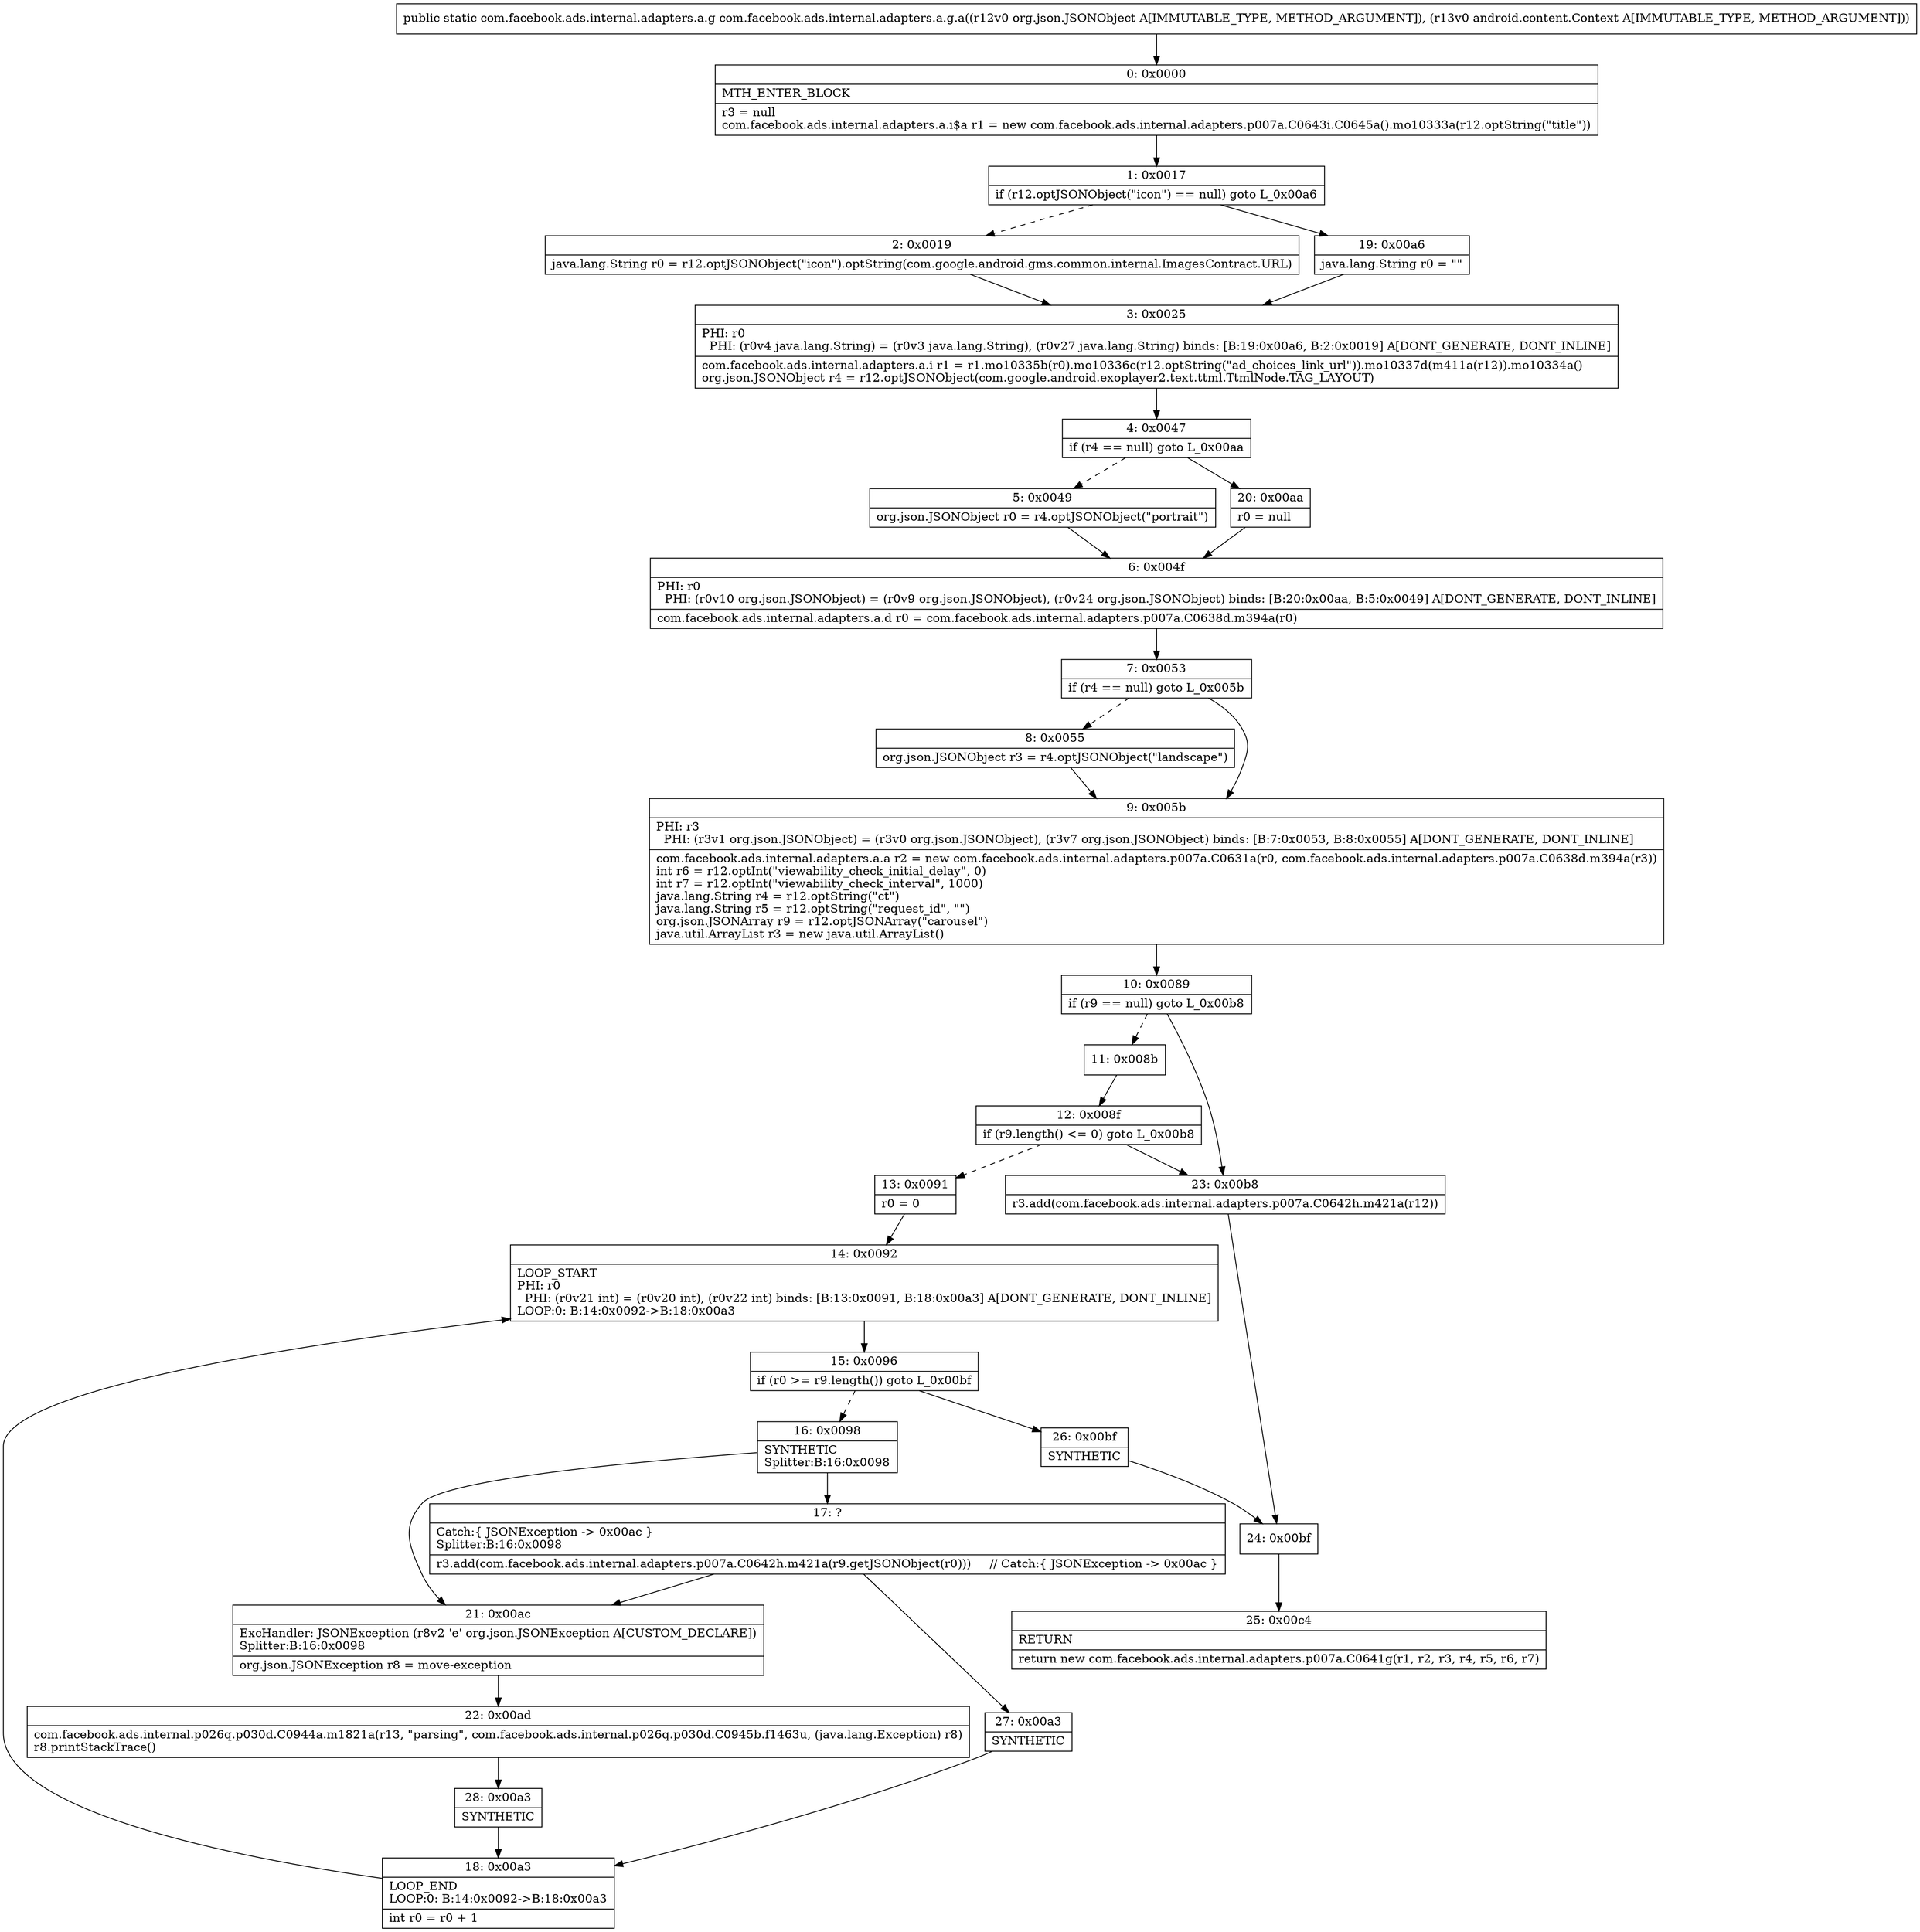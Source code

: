 digraph "CFG forcom.facebook.ads.internal.adapters.a.g.a(Lorg\/json\/JSONObject;Landroid\/content\/Context;)Lcom\/facebook\/ads\/internal\/adapters\/a\/g;" {
Node_0 [shape=record,label="{0\:\ 0x0000|MTH_ENTER_BLOCK\l|r3 = null\lcom.facebook.ads.internal.adapters.a.i$a r1 = new com.facebook.ads.internal.adapters.p007a.C0643i.C0645a().mo10333a(r12.optString(\"title\"))\l}"];
Node_1 [shape=record,label="{1\:\ 0x0017|if (r12.optJSONObject(\"icon\") == null) goto L_0x00a6\l}"];
Node_2 [shape=record,label="{2\:\ 0x0019|java.lang.String r0 = r12.optJSONObject(\"icon\").optString(com.google.android.gms.common.internal.ImagesContract.URL)\l}"];
Node_3 [shape=record,label="{3\:\ 0x0025|PHI: r0 \l  PHI: (r0v4 java.lang.String) = (r0v3 java.lang.String), (r0v27 java.lang.String) binds: [B:19:0x00a6, B:2:0x0019] A[DONT_GENERATE, DONT_INLINE]\l|com.facebook.ads.internal.adapters.a.i r1 = r1.mo10335b(r0).mo10336c(r12.optString(\"ad_choices_link_url\")).mo10337d(m411a(r12)).mo10334a()\lorg.json.JSONObject r4 = r12.optJSONObject(com.google.android.exoplayer2.text.ttml.TtmlNode.TAG_LAYOUT)\l}"];
Node_4 [shape=record,label="{4\:\ 0x0047|if (r4 == null) goto L_0x00aa\l}"];
Node_5 [shape=record,label="{5\:\ 0x0049|org.json.JSONObject r0 = r4.optJSONObject(\"portrait\")\l}"];
Node_6 [shape=record,label="{6\:\ 0x004f|PHI: r0 \l  PHI: (r0v10 org.json.JSONObject) = (r0v9 org.json.JSONObject), (r0v24 org.json.JSONObject) binds: [B:20:0x00aa, B:5:0x0049] A[DONT_GENERATE, DONT_INLINE]\l|com.facebook.ads.internal.adapters.a.d r0 = com.facebook.ads.internal.adapters.p007a.C0638d.m394a(r0)\l}"];
Node_7 [shape=record,label="{7\:\ 0x0053|if (r4 == null) goto L_0x005b\l}"];
Node_8 [shape=record,label="{8\:\ 0x0055|org.json.JSONObject r3 = r4.optJSONObject(\"landscape\")\l}"];
Node_9 [shape=record,label="{9\:\ 0x005b|PHI: r3 \l  PHI: (r3v1 org.json.JSONObject) = (r3v0 org.json.JSONObject), (r3v7 org.json.JSONObject) binds: [B:7:0x0053, B:8:0x0055] A[DONT_GENERATE, DONT_INLINE]\l|com.facebook.ads.internal.adapters.a.a r2 = new com.facebook.ads.internal.adapters.p007a.C0631a(r0, com.facebook.ads.internal.adapters.p007a.C0638d.m394a(r3))\lint r6 = r12.optInt(\"viewability_check_initial_delay\", 0)\lint r7 = r12.optInt(\"viewability_check_interval\", 1000)\ljava.lang.String r4 = r12.optString(\"ct\")\ljava.lang.String r5 = r12.optString(\"request_id\", \"\")\lorg.json.JSONArray r9 = r12.optJSONArray(\"carousel\")\ljava.util.ArrayList r3 = new java.util.ArrayList()\l}"];
Node_10 [shape=record,label="{10\:\ 0x0089|if (r9 == null) goto L_0x00b8\l}"];
Node_11 [shape=record,label="{11\:\ 0x008b}"];
Node_12 [shape=record,label="{12\:\ 0x008f|if (r9.length() \<= 0) goto L_0x00b8\l}"];
Node_13 [shape=record,label="{13\:\ 0x0091|r0 = 0\l}"];
Node_14 [shape=record,label="{14\:\ 0x0092|LOOP_START\lPHI: r0 \l  PHI: (r0v21 int) = (r0v20 int), (r0v22 int) binds: [B:13:0x0091, B:18:0x00a3] A[DONT_GENERATE, DONT_INLINE]\lLOOP:0: B:14:0x0092\-\>B:18:0x00a3\l}"];
Node_15 [shape=record,label="{15\:\ 0x0096|if (r0 \>= r9.length()) goto L_0x00bf\l}"];
Node_16 [shape=record,label="{16\:\ 0x0098|SYNTHETIC\lSplitter:B:16:0x0098\l}"];
Node_17 [shape=record,label="{17\:\ ?|Catch:\{ JSONException \-\> 0x00ac \}\lSplitter:B:16:0x0098\l|r3.add(com.facebook.ads.internal.adapters.p007a.C0642h.m421a(r9.getJSONObject(r0)))     \/\/ Catch:\{ JSONException \-\> 0x00ac \}\l}"];
Node_18 [shape=record,label="{18\:\ 0x00a3|LOOP_END\lLOOP:0: B:14:0x0092\-\>B:18:0x00a3\l|int r0 = r0 + 1\l}"];
Node_19 [shape=record,label="{19\:\ 0x00a6|java.lang.String r0 = \"\"\l}"];
Node_20 [shape=record,label="{20\:\ 0x00aa|r0 = null\l}"];
Node_21 [shape=record,label="{21\:\ 0x00ac|ExcHandler: JSONException (r8v2 'e' org.json.JSONException A[CUSTOM_DECLARE])\lSplitter:B:16:0x0098\l|org.json.JSONException r8 = move\-exception\l}"];
Node_22 [shape=record,label="{22\:\ 0x00ad|com.facebook.ads.internal.p026q.p030d.C0944a.m1821a(r13, \"parsing\", com.facebook.ads.internal.p026q.p030d.C0945b.f1463u, (java.lang.Exception) r8)\lr8.printStackTrace()\l}"];
Node_23 [shape=record,label="{23\:\ 0x00b8|r3.add(com.facebook.ads.internal.adapters.p007a.C0642h.m421a(r12))\l}"];
Node_24 [shape=record,label="{24\:\ 0x00bf}"];
Node_25 [shape=record,label="{25\:\ 0x00c4|RETURN\l|return new com.facebook.ads.internal.adapters.p007a.C0641g(r1, r2, r3, r4, r5, r6, r7)\l}"];
Node_26 [shape=record,label="{26\:\ 0x00bf|SYNTHETIC\l}"];
Node_27 [shape=record,label="{27\:\ 0x00a3|SYNTHETIC\l}"];
Node_28 [shape=record,label="{28\:\ 0x00a3|SYNTHETIC\l}"];
MethodNode[shape=record,label="{public static com.facebook.ads.internal.adapters.a.g com.facebook.ads.internal.adapters.a.g.a((r12v0 org.json.JSONObject A[IMMUTABLE_TYPE, METHOD_ARGUMENT]), (r13v0 android.content.Context A[IMMUTABLE_TYPE, METHOD_ARGUMENT])) }"];
MethodNode -> Node_0;
Node_0 -> Node_1;
Node_1 -> Node_2[style=dashed];
Node_1 -> Node_19;
Node_2 -> Node_3;
Node_3 -> Node_4;
Node_4 -> Node_5[style=dashed];
Node_4 -> Node_20;
Node_5 -> Node_6;
Node_6 -> Node_7;
Node_7 -> Node_8[style=dashed];
Node_7 -> Node_9;
Node_8 -> Node_9;
Node_9 -> Node_10;
Node_10 -> Node_11[style=dashed];
Node_10 -> Node_23;
Node_11 -> Node_12;
Node_12 -> Node_13[style=dashed];
Node_12 -> Node_23;
Node_13 -> Node_14;
Node_14 -> Node_15;
Node_15 -> Node_16[style=dashed];
Node_15 -> Node_26;
Node_16 -> Node_17;
Node_16 -> Node_21;
Node_17 -> Node_21;
Node_17 -> Node_27;
Node_18 -> Node_14;
Node_19 -> Node_3;
Node_20 -> Node_6;
Node_21 -> Node_22;
Node_22 -> Node_28;
Node_23 -> Node_24;
Node_24 -> Node_25;
Node_26 -> Node_24;
Node_27 -> Node_18;
Node_28 -> Node_18;
}

